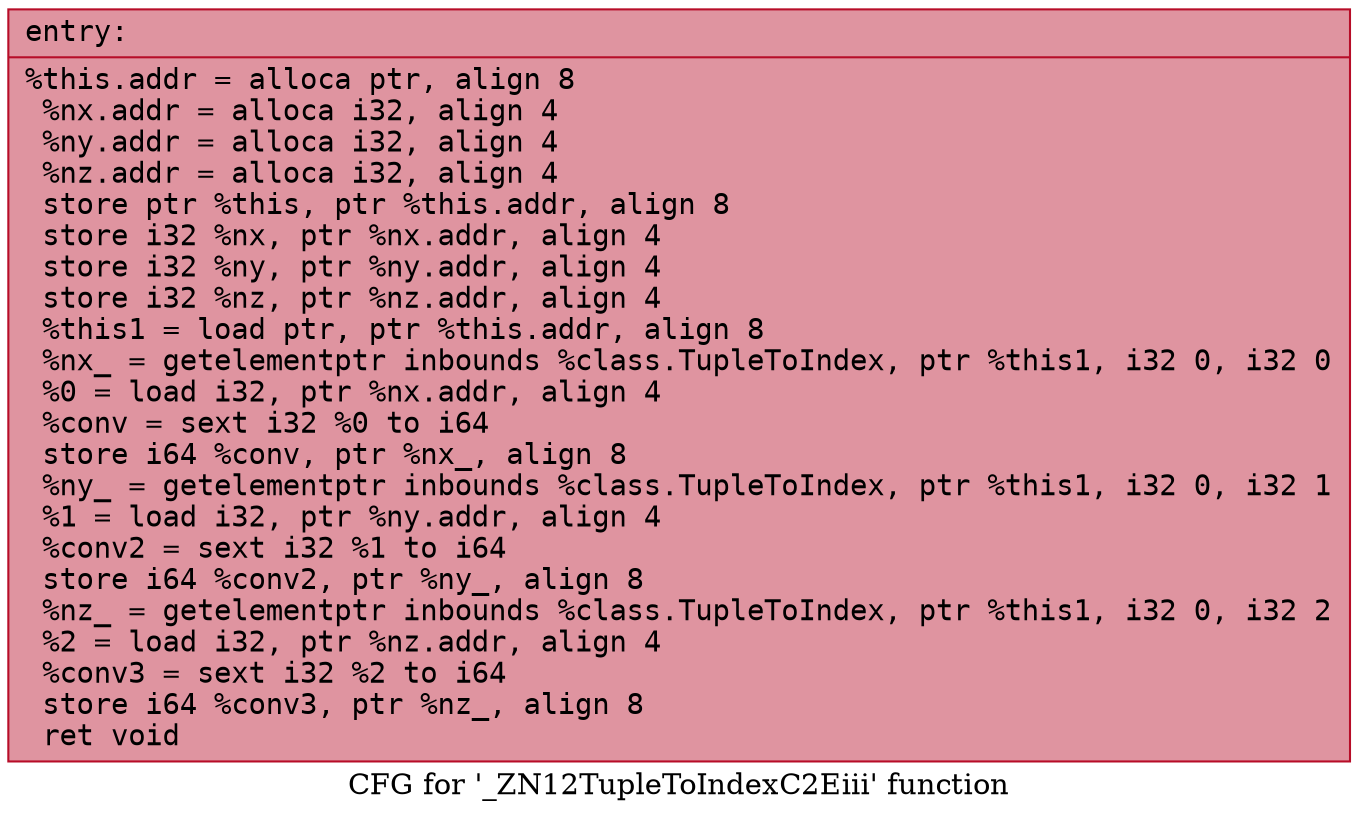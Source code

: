 digraph "CFG for '_ZN12TupleToIndexC2Eiii' function" {
	label="CFG for '_ZN12TupleToIndexC2Eiii' function";

	Node0x55c60632bb60 [shape=record,color="#b70d28ff", style=filled, fillcolor="#b70d2870" fontname="Courier",label="{entry:\l|  %this.addr = alloca ptr, align 8\l  %nx.addr = alloca i32, align 4\l  %ny.addr = alloca i32, align 4\l  %nz.addr = alloca i32, align 4\l  store ptr %this, ptr %this.addr, align 8\l  store i32 %nx, ptr %nx.addr, align 4\l  store i32 %ny, ptr %ny.addr, align 4\l  store i32 %nz, ptr %nz.addr, align 4\l  %this1 = load ptr, ptr %this.addr, align 8\l  %nx_ = getelementptr inbounds %class.TupleToIndex, ptr %this1, i32 0, i32 0\l  %0 = load i32, ptr %nx.addr, align 4\l  %conv = sext i32 %0 to i64\l  store i64 %conv, ptr %nx_, align 8\l  %ny_ = getelementptr inbounds %class.TupleToIndex, ptr %this1, i32 0, i32 1\l  %1 = load i32, ptr %ny.addr, align 4\l  %conv2 = sext i32 %1 to i64\l  store i64 %conv2, ptr %ny_, align 8\l  %nz_ = getelementptr inbounds %class.TupleToIndex, ptr %this1, i32 0, i32 2\l  %2 = load i32, ptr %nz.addr, align 4\l  %conv3 = sext i32 %2 to i64\l  store i64 %conv3, ptr %nz_, align 8\l  ret void\l}"];
}
